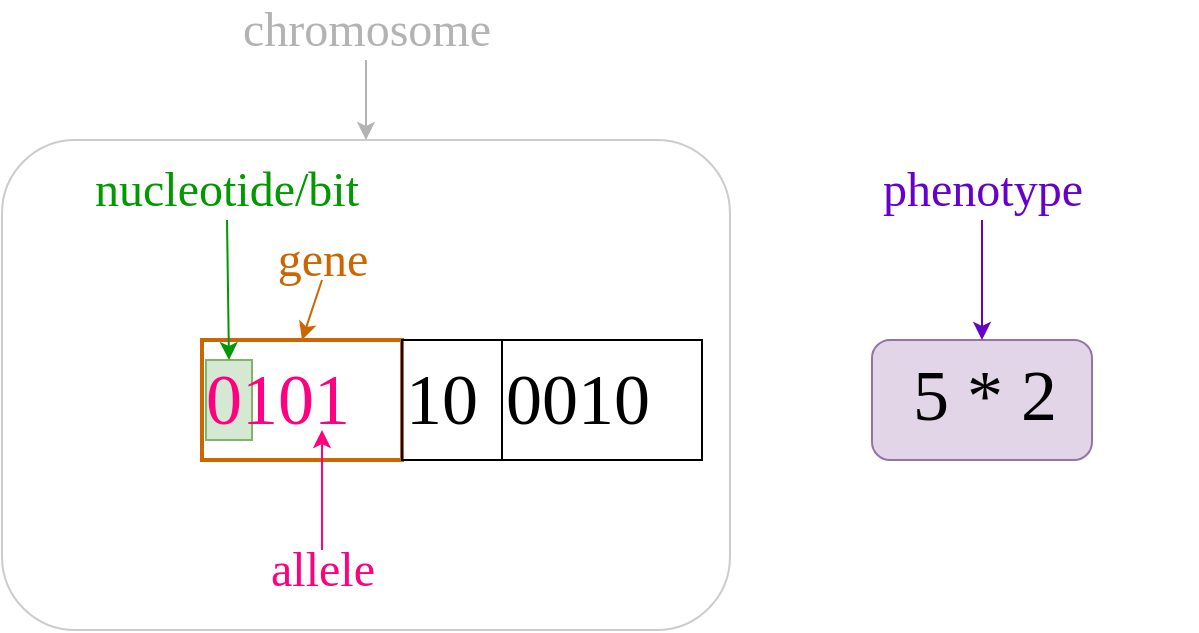 <mxfile version="21.3.6" type="device">
  <diagram name="Page-1" id="NnesV5St42bMwWYuN8ip">
    <mxGraphModel dx="934" dy="529" grid="1" gridSize="10" guides="1" tooltips="1" connect="1" arrows="1" fold="1" page="0" pageScale="1" pageWidth="850" pageHeight="1100" math="0" shadow="0">
      <root>
        <mxCell id="0" />
        <mxCell id="1" parent="0" />
        <mxCell id="wVc57-GBdDfzJeNBVChu-4" value="" style="rounded=0;whiteSpace=wrap;html=1;fillColor=#d5e8d4;strokeColor=#82b366;" parent="1" vertex="1">
          <mxGeometry x="162" y="660" width="23" height="40" as="geometry" />
        </mxCell>
        <mxCell id="wVc57-GBdDfzJeNBVChu-5" value="&lt;font style=&quot;font-size: 36px;&quot; face=&quot;Verdana&quot; color=&quot;#ff0080&quot;&gt;0101&lt;/font&gt;" style="text;html=1;strokeColor=#CC6600;fillColor=none;align=left;verticalAlign=middle;whiteSpace=wrap;rounded=0;strokeWidth=2;" parent="1" vertex="1">
          <mxGeometry x="160" y="650" width="100" height="60" as="geometry" />
        </mxCell>
        <mxCell id="wVc57-GBdDfzJeNBVChu-6" value="" style="rounded=1;whiteSpace=wrap;html=1;fillColor=#e1d5e7;strokeColor=#9673a6;glass=0;shadow=0;" parent="1" vertex="1">
          <mxGeometry x="495" y="650" width="110" height="60" as="geometry" />
        </mxCell>
        <mxCell id="wVc57-GBdDfzJeNBVChu-7" value="&lt;font style=&quot;font-size: 36px;&quot; face=&quot;Verdana&quot;&gt;5 * 2&lt;/font&gt;" style="text;html=1;strokeColor=none;fillColor=none;align=center;verticalAlign=middle;whiteSpace=wrap;rounded=0;fontFamily=Helvetica;" parent="1" vertex="1">
          <mxGeometry x="495" y="655" width="112.5" height="45" as="geometry" />
        </mxCell>
        <mxCell id="wVc57-GBdDfzJeNBVChu-8" value="&lt;font style=&quot;font-size: 24px;&quot; face=&quot;Verdana&quot; color=&quot;#009900&quot;&gt;nucleotide/bit&lt;br&gt;&lt;/font&gt;" style="text;html=1;strokeColor=none;fillColor=none;align=center;verticalAlign=middle;whiteSpace=wrap;rounded=0;" parent="1" vertex="1">
          <mxGeometry x="65" y="560" width="215" height="30" as="geometry" />
        </mxCell>
        <mxCell id="wVc57-GBdDfzJeNBVChu-9" value="&lt;font style=&quot;font-size: 24px;&quot; face=&quot;Verdana&quot; color=&quot;#cc6600&quot;&gt;gene&lt;/font&gt;" style="text;html=1;strokeColor=none;fillColor=none;align=center;verticalAlign=middle;whiteSpace=wrap;rounded=0;" parent="1" vertex="1">
          <mxGeometry x="182.5" y="600" width="75" height="20" as="geometry" />
        </mxCell>
        <mxCell id="wVc57-GBdDfzJeNBVChu-10" value="" style="endArrow=classic;html=1;rounded=0;exitX=0.5;exitY=1;exitDx=0;exitDy=0;strokeColor=#009900;entryX=0.5;entryY=0;entryDx=0;entryDy=0;" parent="1" source="wVc57-GBdDfzJeNBVChu-8" target="wVc57-GBdDfzJeNBVChu-4" edge="1">
          <mxGeometry width="50" height="50" relative="1" as="geometry">
            <mxPoint x="230" y="890" as="sourcePoint" />
            <mxPoint x="185" y="640" as="targetPoint" />
          </mxGeometry>
        </mxCell>
        <mxCell id="wVc57-GBdDfzJeNBVChu-11" value="" style="endArrow=classic;html=1;rounded=0;strokeColor=#CC6600;exitX=0.5;exitY=1;exitDx=0;exitDy=0;entryX=0.5;entryY=0;entryDx=0;entryDy=0;" parent="1" source="wVc57-GBdDfzJeNBVChu-9" target="wVc57-GBdDfzJeNBVChu-5" edge="1">
          <mxGeometry width="50" height="50" relative="1" as="geometry">
            <mxPoint x="300" y="870" as="sourcePoint" />
            <mxPoint x="359" y="630" as="targetPoint" />
          </mxGeometry>
        </mxCell>
        <mxCell id="wVc57-GBdDfzJeNBVChu-12" value="&lt;font style=&quot;font-size: 24px;&quot; face=&quot;Verdana&quot; color=&quot;#6600cc&quot;&gt;phenotype&lt;/font&gt;" style="text;html=1;strokeColor=none;fillColor=none;align=center;verticalAlign=middle;whiteSpace=wrap;rounded=0;" parent="1" vertex="1">
          <mxGeometry x="442.5" y="560" width="215" height="30" as="geometry" />
        </mxCell>
        <mxCell id="wVc57-GBdDfzJeNBVChu-13" value="" style="endArrow=classic;html=1;rounded=0;strokeColor=#6600CC;entryX=0.5;entryY=0;entryDx=0;entryDy=0;exitX=0.5;exitY=1;exitDx=0;exitDy=0;" parent="1" source="wVc57-GBdDfzJeNBVChu-12" target="wVc57-GBdDfzJeNBVChu-6" edge="1">
          <mxGeometry width="50" height="50" relative="1" as="geometry">
            <mxPoint x="515" y="610" as="sourcePoint" />
            <mxPoint x="246" y="630" as="targetPoint" />
          </mxGeometry>
        </mxCell>
        <mxCell id="wVc57-GBdDfzJeNBVChu-14" value="" style="shape=image;html=1;verticalAlign=top;verticalLabelPosition=bottom;labelBackgroundColor=#ffffff;imageAspect=0;aspect=fixed;image=https://cdn2.iconfinder.com/data/icons/css-vol-2/24/math-equal-128.png" parent="1" vertex="1">
          <mxGeometry x="430" y="658" width="44" height="44" as="geometry" />
        </mxCell>
        <mxCell id="wVc57-GBdDfzJeNBVChu-15" value="&lt;font style=&quot;font-size: 36px;&quot; face=&quot;Verdana&quot;&gt;10&lt;/font&gt;" style="text;html=1;strokeColor=default;fillColor=none;align=left;verticalAlign=middle;whiteSpace=wrap;rounded=0;" parent="1" vertex="1">
          <mxGeometry x="260" y="650" width="50" height="60" as="geometry" />
        </mxCell>
        <mxCell id="wVc57-GBdDfzJeNBVChu-16" value="&lt;font style=&quot;font-size: 36px;&quot; face=&quot;Verdana&quot;&gt;0010&lt;/font&gt;" style="text;html=1;strokeColor=default;fillColor=none;align=left;verticalAlign=middle;whiteSpace=wrap;rounded=0;" parent="1" vertex="1">
          <mxGeometry x="310" y="650" width="100" height="60" as="geometry" />
        </mxCell>
        <mxCell id="xAQ6QKnK_O12tvMEdtY9-1" value="&lt;font style=&quot;font-size: 24px;&quot; face=&quot;Verdana&quot; color=&quot;#ff0080&quot;&gt;allele&lt;/font&gt;" style="text;html=1;strokeColor=none;fillColor=none;align=center;verticalAlign=middle;whiteSpace=wrap;rounded=0;" parent="1" vertex="1">
          <mxGeometry x="182.5" y="755" width="75" height="20" as="geometry" />
        </mxCell>
        <mxCell id="xAQ6QKnK_O12tvMEdtY9-2" value="" style="endArrow=classic;html=1;rounded=0;strokeColor=#FF0080;exitX=0.5;exitY=0;exitDx=0;exitDy=0;" parent="1" edge="1">
          <mxGeometry width="50" height="50" relative="1" as="geometry">
            <mxPoint x="220" y="755" as="sourcePoint" />
            <mxPoint x="220" y="695" as="targetPoint" />
            <Array as="points" />
          </mxGeometry>
        </mxCell>
        <mxCell id="fIuLug9xa2TsAXn6VQND-1" value="" style="rounded=1;whiteSpace=wrap;html=1;fillColor=none;strokeColor=#CCCCCC;glass=0;shadow=0;strokeWidth=1;" parent="1" vertex="1">
          <mxGeometry x="60" y="550" width="364" height="245" as="geometry" />
        </mxCell>
        <mxCell id="fIuLug9xa2TsAXn6VQND-2" value="&lt;font style=&quot;font-size: 24px;&quot; face=&quot;Verdana&quot; color=&quot;#b3b3b3&quot;&gt;chromosome&lt;/font&gt;" style="text;html=1;strokeColor=none;fillColor=none;align=center;verticalAlign=middle;whiteSpace=wrap;rounded=0;" parent="1" vertex="1">
          <mxGeometry x="134.5" y="480" width="215" height="30" as="geometry" />
        </mxCell>
        <mxCell id="fIuLug9xa2TsAXn6VQND-37" value="" style="endArrow=classic;html=1;rounded=0;strokeColor=#B3B3B3;entryX=0.5;entryY=0;entryDx=0;entryDy=0;exitX=0.5;exitY=1;exitDx=0;exitDy=0;" parent="1" source="fIuLug9xa2TsAXn6VQND-2" target="fIuLug9xa2TsAXn6VQND-1" edge="1">
          <mxGeometry width="50" height="50" relative="1" as="geometry">
            <mxPoint x="668" y="600" as="sourcePoint" />
            <mxPoint x="668" y="660" as="targetPoint" />
          </mxGeometry>
        </mxCell>
      </root>
    </mxGraphModel>
  </diagram>
</mxfile>
